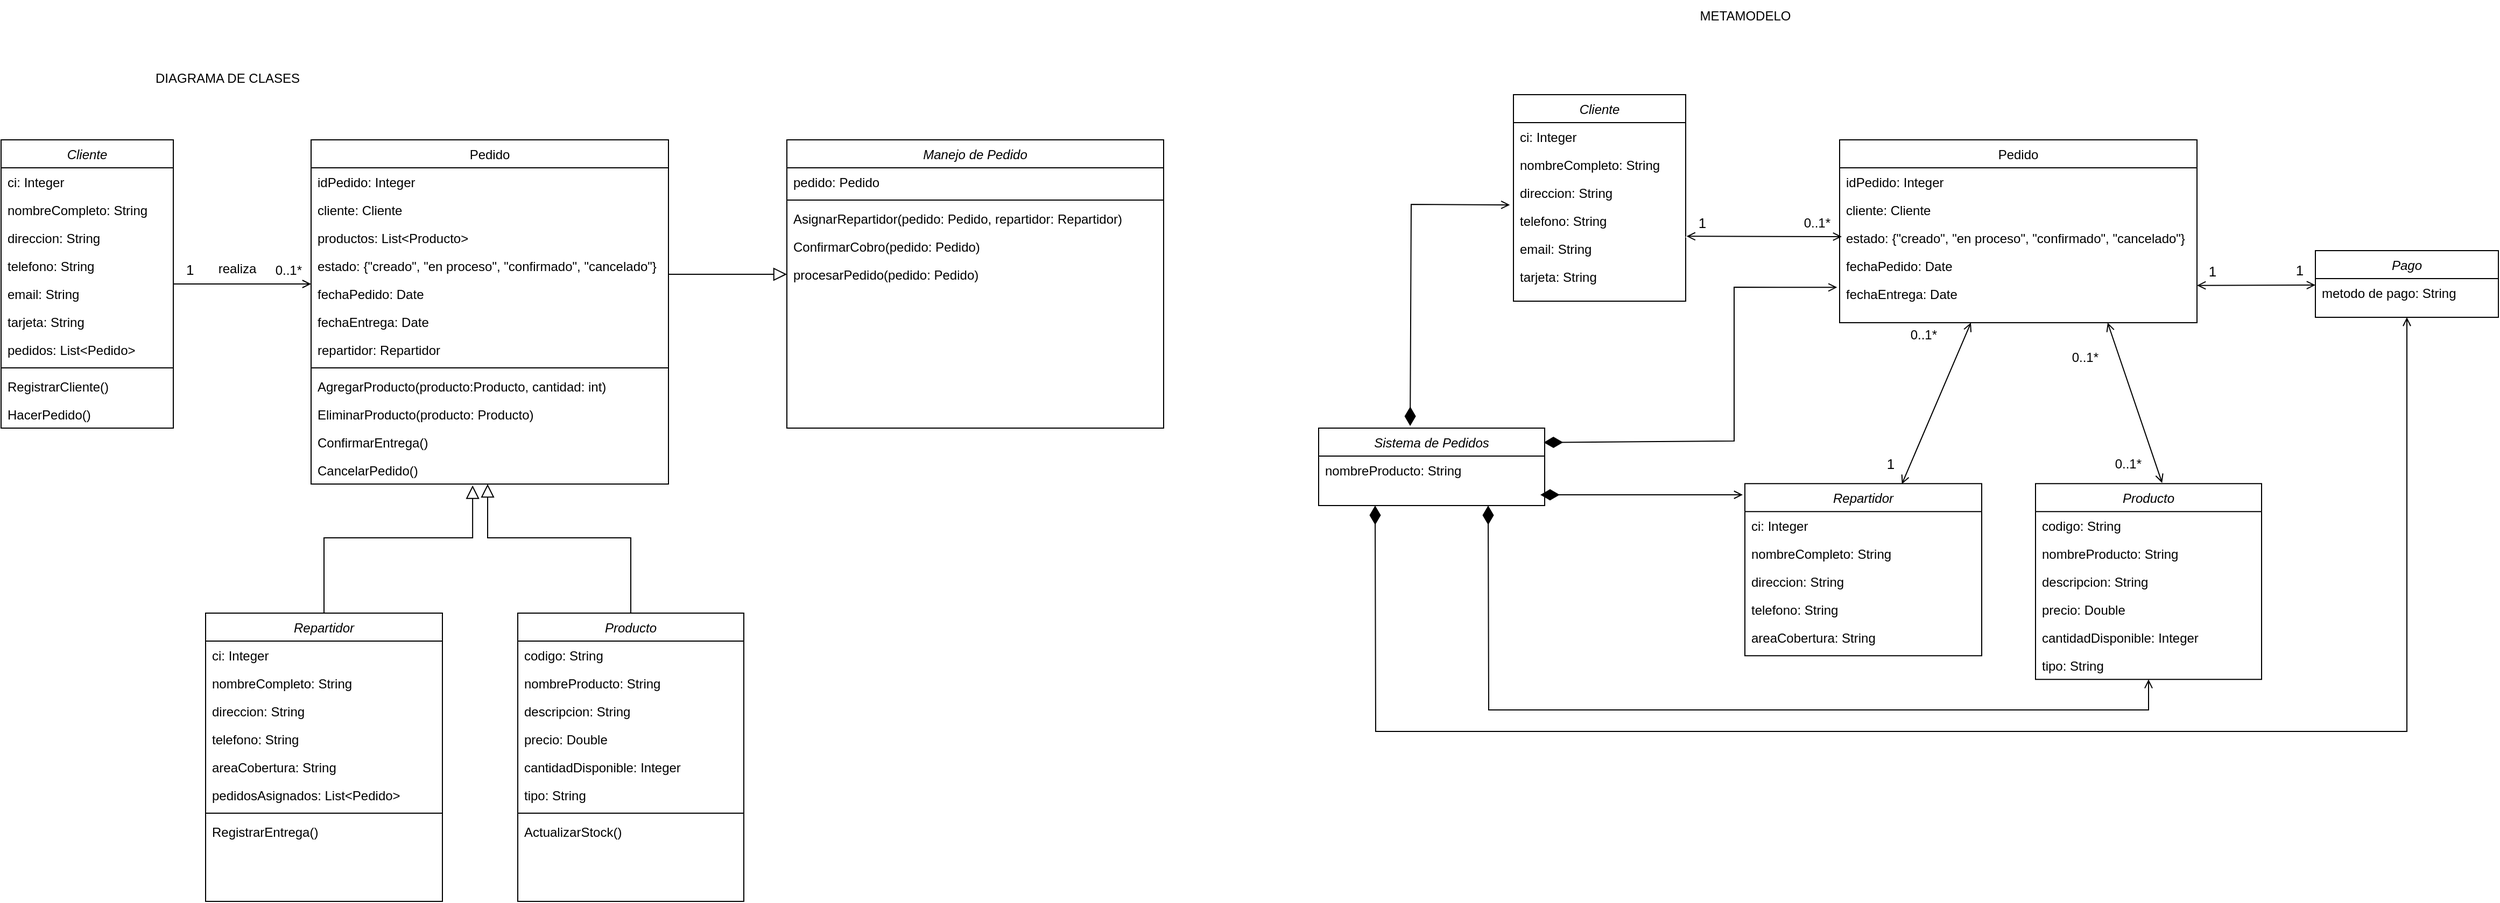 <mxfile version="24.7.16">
  <diagram id="C5RBs43oDa-KdzZeNtuy" name="Page-1">
    <mxGraphModel dx="1368" dy="1957" grid="1" gridSize="10" guides="1" tooltips="1" connect="1" arrows="1" fold="1" page="1" pageScale="1" pageWidth="827" pageHeight="1169" math="0" shadow="0">
      <root>
        <mxCell id="WIyWlLk6GJQsqaUBKTNV-0" />
        <mxCell id="WIyWlLk6GJQsqaUBKTNV-1" parent="WIyWlLk6GJQsqaUBKTNV-0" />
        <mxCell id="zkfFHV4jXpPFQw0GAbJ--0" value="Cliente" style="swimlane;fontStyle=2;align=center;verticalAlign=top;childLayout=stackLayout;horizontal=1;startSize=26;horizontalStack=0;resizeParent=1;resizeLast=0;collapsible=1;marginBottom=0;rounded=0;shadow=0;strokeWidth=1;" parent="WIyWlLk6GJQsqaUBKTNV-1" vertex="1">
          <mxGeometry x="220" y="120" width="160" height="268" as="geometry">
            <mxRectangle x="230" y="140" width="160" height="26" as="alternateBounds" />
          </mxGeometry>
        </mxCell>
        <mxCell id="zkfFHV4jXpPFQw0GAbJ--2" value="ci: Integer" style="text;align=left;verticalAlign=top;spacingLeft=4;spacingRight=4;overflow=hidden;rotatable=0;points=[[0,0.5],[1,0.5]];portConstraint=eastwest;rounded=0;shadow=0;html=0;" parent="zkfFHV4jXpPFQw0GAbJ--0" vertex="1">
          <mxGeometry y="26" width="160" height="26" as="geometry" />
        </mxCell>
        <mxCell id="zkfFHV4jXpPFQw0GAbJ--1" value="nombreCompleto: String" style="text;align=left;verticalAlign=top;spacingLeft=4;spacingRight=4;overflow=hidden;rotatable=0;points=[[0,0.5],[1,0.5]];portConstraint=eastwest;" parent="zkfFHV4jXpPFQw0GAbJ--0" vertex="1">
          <mxGeometry y="52" width="160" height="26" as="geometry" />
        </mxCell>
        <mxCell id="zkfFHV4jXpPFQw0GAbJ--3" value="direccion: String" style="text;align=left;verticalAlign=top;spacingLeft=4;spacingRight=4;overflow=hidden;rotatable=0;points=[[0,0.5],[1,0.5]];portConstraint=eastwest;rounded=0;shadow=0;html=0;" parent="zkfFHV4jXpPFQw0GAbJ--0" vertex="1">
          <mxGeometry y="78" width="160" height="26" as="geometry" />
        </mxCell>
        <mxCell id="49pXcFSRlhOztI0I38hg-1" value="telefono: String" style="text;align=left;verticalAlign=top;spacingLeft=4;spacingRight=4;overflow=hidden;rotatable=0;points=[[0,0.5],[1,0.5]];portConstraint=eastwest;rounded=0;shadow=0;html=0;" parent="zkfFHV4jXpPFQw0GAbJ--0" vertex="1">
          <mxGeometry y="104" width="160" height="26" as="geometry" />
        </mxCell>
        <mxCell id="49pXcFSRlhOztI0I38hg-0" value="email: String" style="text;align=left;verticalAlign=top;spacingLeft=4;spacingRight=4;overflow=hidden;rotatable=0;points=[[0,0.5],[1,0.5]];portConstraint=eastwest;rounded=0;shadow=0;html=0;" parent="zkfFHV4jXpPFQw0GAbJ--0" vertex="1">
          <mxGeometry y="130" width="160" height="26" as="geometry" />
        </mxCell>
        <mxCell id="49pXcFSRlhOztI0I38hg-2" value="tarjeta: String" style="text;align=left;verticalAlign=top;spacingLeft=4;spacingRight=4;overflow=hidden;rotatable=0;points=[[0,0.5],[1,0.5]];portConstraint=eastwest;rounded=0;shadow=0;html=0;" parent="zkfFHV4jXpPFQw0GAbJ--0" vertex="1">
          <mxGeometry y="156" width="160" height="26" as="geometry" />
        </mxCell>
        <mxCell id="49pXcFSRlhOztI0I38hg-3" value="pedidos: List&lt;Pedido&gt;" style="text;align=left;verticalAlign=top;spacingLeft=4;spacingRight=4;overflow=hidden;rotatable=0;points=[[0,0.5],[1,0.5]];portConstraint=eastwest;rounded=0;shadow=0;html=0;" parent="zkfFHV4jXpPFQw0GAbJ--0" vertex="1">
          <mxGeometry y="182" width="160" height="26" as="geometry" />
        </mxCell>
        <mxCell id="zkfFHV4jXpPFQw0GAbJ--4" value="" style="line;html=1;strokeWidth=1;align=left;verticalAlign=middle;spacingTop=-1;spacingLeft=3;spacingRight=3;rotatable=0;labelPosition=right;points=[];portConstraint=eastwest;" parent="zkfFHV4jXpPFQw0GAbJ--0" vertex="1">
          <mxGeometry y="208" width="160" height="8" as="geometry" />
        </mxCell>
        <mxCell id="zkfFHV4jXpPFQw0GAbJ--5" value="RegistrarCliente()" style="text;align=left;verticalAlign=top;spacingLeft=4;spacingRight=4;overflow=hidden;rotatable=0;points=[[0,0.5],[1,0.5]];portConstraint=eastwest;" parent="zkfFHV4jXpPFQw0GAbJ--0" vertex="1">
          <mxGeometry y="216" width="160" height="26" as="geometry" />
        </mxCell>
        <mxCell id="49pXcFSRlhOztI0I38hg-4" value="HacerPedido()" style="text;align=left;verticalAlign=top;spacingLeft=4;spacingRight=4;overflow=hidden;rotatable=0;points=[[0,0.5],[1,0.5]];portConstraint=eastwest;" parent="zkfFHV4jXpPFQw0GAbJ--0" vertex="1">
          <mxGeometry y="242" width="160" height="26" as="geometry" />
        </mxCell>
        <mxCell id="zkfFHV4jXpPFQw0GAbJ--12" value="" style="endArrow=block;endSize=10;endFill=0;shadow=0;strokeWidth=1;rounded=0;curved=0;edgeStyle=elbowEdgeStyle;elbow=vertical;entryX=0.452;entryY=1.048;entryDx=0;entryDy=0;entryPerimeter=0;exitX=0.5;exitY=0;exitDx=0;exitDy=0;" parent="WIyWlLk6GJQsqaUBKTNV-1" source="49pXcFSRlhOztI0I38hg-9" target="49pXcFSRlhOztI0I38hg-8" edge="1">
          <mxGeometry width="160" relative="1" as="geometry">
            <mxPoint x="200" y="570" as="sourcePoint" />
            <mxPoint x="200" y="203" as="targetPoint" />
            <Array as="points">
              <mxPoint x="580" y="490" />
            </Array>
          </mxGeometry>
        </mxCell>
        <mxCell id="zkfFHV4jXpPFQw0GAbJ--16" value="" style="endArrow=block;endSize=10;endFill=0;shadow=0;strokeWidth=1;rounded=0;curved=0;edgeStyle=elbowEdgeStyle;elbow=vertical;entryX=0.494;entryY=1;entryDx=0;entryDy=0;entryPerimeter=0;exitX=0.5;exitY=0;exitDx=0;exitDy=0;" parent="WIyWlLk6GJQsqaUBKTNV-1" source="49pXcFSRlhOztI0I38hg-20" target="49pXcFSRlhOztI0I38hg-8" edge="1">
          <mxGeometry width="160" relative="1" as="geometry">
            <mxPoint x="820" y="730" as="sourcePoint" />
            <mxPoint x="672" y="430" as="targetPoint" />
            <Array as="points">
              <mxPoint x="740" y="490" />
            </Array>
          </mxGeometry>
        </mxCell>
        <mxCell id="zkfFHV4jXpPFQw0GAbJ--17" value="Pedido" style="swimlane;fontStyle=0;align=center;verticalAlign=top;childLayout=stackLayout;horizontal=1;startSize=26;horizontalStack=0;resizeParent=1;resizeLast=0;collapsible=1;marginBottom=0;rounded=0;shadow=0;strokeWidth=1;" parent="WIyWlLk6GJQsqaUBKTNV-1" vertex="1">
          <mxGeometry x="508" y="120" width="332" height="320" as="geometry">
            <mxRectangle x="550" y="140" width="160" height="26" as="alternateBounds" />
          </mxGeometry>
        </mxCell>
        <mxCell id="zkfFHV4jXpPFQw0GAbJ--18" value="idPedido: Integer" style="text;align=left;verticalAlign=top;spacingLeft=4;spacingRight=4;overflow=hidden;rotatable=0;points=[[0,0.5],[1,0.5]];portConstraint=eastwest;" parent="zkfFHV4jXpPFQw0GAbJ--17" vertex="1">
          <mxGeometry y="26" width="332" height="26" as="geometry" />
        </mxCell>
        <mxCell id="zkfFHV4jXpPFQw0GAbJ--19" value="cliente: Cliente" style="text;align=left;verticalAlign=top;spacingLeft=4;spacingRight=4;overflow=hidden;rotatable=0;points=[[0,0.5],[1,0.5]];portConstraint=eastwest;rounded=0;shadow=0;html=0;" parent="zkfFHV4jXpPFQw0GAbJ--17" vertex="1">
          <mxGeometry y="52" width="332" height="26" as="geometry" />
        </mxCell>
        <mxCell id="zkfFHV4jXpPFQw0GAbJ--20" value="productos: List&lt;Producto&gt;" style="text;align=left;verticalAlign=top;spacingLeft=4;spacingRight=4;overflow=hidden;rotatable=0;points=[[0,0.5],[1,0.5]];portConstraint=eastwest;rounded=0;shadow=0;html=0;" parent="zkfFHV4jXpPFQw0GAbJ--17" vertex="1">
          <mxGeometry y="78" width="332" height="26" as="geometry" />
        </mxCell>
        <mxCell id="zkfFHV4jXpPFQw0GAbJ--21" value="estado: {&quot;creado&quot;, &quot;en proceso&quot;, &quot;confirmado&quot;, &quot;cancelado&quot;}" style="text;align=left;verticalAlign=top;spacingLeft=4;spacingRight=4;overflow=hidden;rotatable=0;points=[[0,0.5],[1,0.5]];portConstraint=eastwest;rounded=0;shadow=0;html=0;" parent="zkfFHV4jXpPFQw0GAbJ--17" vertex="1">
          <mxGeometry y="104" width="332" height="26" as="geometry" />
        </mxCell>
        <mxCell id="zkfFHV4jXpPFQw0GAbJ--22" value="fechaPedido: Date" style="text;align=left;verticalAlign=top;spacingLeft=4;spacingRight=4;overflow=hidden;rotatable=0;points=[[0,0.5],[1,0.5]];portConstraint=eastwest;rounded=0;shadow=0;html=0;" parent="zkfFHV4jXpPFQw0GAbJ--17" vertex="1">
          <mxGeometry y="130" width="332" height="26" as="geometry" />
        </mxCell>
        <mxCell id="49pXcFSRlhOztI0I38hg-5" value="fechaEntrega: Date" style="text;align=left;verticalAlign=top;spacingLeft=4;spacingRight=4;overflow=hidden;rotatable=0;points=[[0,0.5],[1,0.5]];portConstraint=eastwest;rounded=0;shadow=0;html=0;" parent="zkfFHV4jXpPFQw0GAbJ--17" vertex="1">
          <mxGeometry y="156" width="332" height="26" as="geometry" />
        </mxCell>
        <mxCell id="49pXcFSRlhOztI0I38hg-6" value="repartidor: Repartidor" style="text;align=left;verticalAlign=top;spacingLeft=4;spacingRight=4;overflow=hidden;rotatable=0;points=[[0,0.5],[1,0.5]];portConstraint=eastwest;rounded=0;shadow=0;html=0;" parent="zkfFHV4jXpPFQw0GAbJ--17" vertex="1">
          <mxGeometry y="182" width="332" height="26" as="geometry" />
        </mxCell>
        <mxCell id="zkfFHV4jXpPFQw0GAbJ--23" value="" style="line;html=1;strokeWidth=1;align=left;verticalAlign=middle;spacingTop=-1;spacingLeft=3;spacingRight=3;rotatable=0;labelPosition=right;points=[];portConstraint=eastwest;" parent="zkfFHV4jXpPFQw0GAbJ--17" vertex="1">
          <mxGeometry y="208" width="332" height="8" as="geometry" />
        </mxCell>
        <mxCell id="zkfFHV4jXpPFQw0GAbJ--24" value="AgregarProducto(producto:Producto, cantidad: int)" style="text;align=left;verticalAlign=top;spacingLeft=4;spacingRight=4;overflow=hidden;rotatable=0;points=[[0,0.5],[1,0.5]];portConstraint=eastwest;" parent="zkfFHV4jXpPFQw0GAbJ--17" vertex="1">
          <mxGeometry y="216" width="332" height="26" as="geometry" />
        </mxCell>
        <mxCell id="zkfFHV4jXpPFQw0GAbJ--25" value="EliminarProducto(producto: Producto)" style="text;align=left;verticalAlign=top;spacingLeft=4;spacingRight=4;overflow=hidden;rotatable=0;points=[[0,0.5],[1,0.5]];portConstraint=eastwest;" parent="zkfFHV4jXpPFQw0GAbJ--17" vertex="1">
          <mxGeometry y="242" width="332" height="26" as="geometry" />
        </mxCell>
        <mxCell id="49pXcFSRlhOztI0I38hg-7" value="ConfirmarEntrega()" style="text;align=left;verticalAlign=top;spacingLeft=4;spacingRight=4;overflow=hidden;rotatable=0;points=[[0,0.5],[1,0.5]];portConstraint=eastwest;" parent="zkfFHV4jXpPFQw0GAbJ--17" vertex="1">
          <mxGeometry y="268" width="332" height="26" as="geometry" />
        </mxCell>
        <mxCell id="49pXcFSRlhOztI0I38hg-8" value="CancelarPedido()" style="text;align=left;verticalAlign=top;spacingLeft=4;spacingRight=4;overflow=hidden;rotatable=0;points=[[0,0.5],[1,0.5]];portConstraint=eastwest;" parent="zkfFHV4jXpPFQw0GAbJ--17" vertex="1">
          <mxGeometry y="294" width="332" height="26" as="geometry" />
        </mxCell>
        <mxCell id="zkfFHV4jXpPFQw0GAbJ--26" value="" style="endArrow=open;shadow=0;strokeWidth=1;rounded=0;curved=0;endFill=1;edgeStyle=elbowEdgeStyle;elbow=vertical;" parent="WIyWlLk6GJQsqaUBKTNV-1" source="zkfFHV4jXpPFQw0GAbJ--0" target="zkfFHV4jXpPFQw0GAbJ--17" edge="1">
          <mxGeometry x="0.5" y="41" relative="1" as="geometry">
            <mxPoint x="380" y="192" as="sourcePoint" />
            <mxPoint x="540" y="192" as="targetPoint" />
            <mxPoint x="-40" y="32" as="offset" />
          </mxGeometry>
        </mxCell>
        <mxCell id="zkfFHV4jXpPFQw0GAbJ--27" value="1" style="resizable=0;align=left;verticalAlign=bottom;labelBackgroundColor=none;fontSize=13;" parent="zkfFHV4jXpPFQw0GAbJ--26" connectable="0" vertex="1">
          <mxGeometry x="-1" relative="1" as="geometry">
            <mxPoint x="10" y="-4" as="offset" />
          </mxGeometry>
        </mxCell>
        <mxCell id="zkfFHV4jXpPFQw0GAbJ--28" value="0..1*" style="resizable=0;align=right;verticalAlign=bottom;labelBackgroundColor=none;fontSize=12;" parent="zkfFHV4jXpPFQw0GAbJ--26" connectable="0" vertex="1">
          <mxGeometry x="1" relative="1" as="geometry">
            <mxPoint x="-7" y="-4" as="offset" />
          </mxGeometry>
        </mxCell>
        <mxCell id="zkfFHV4jXpPFQw0GAbJ--29" value="realiza" style="text;html=1;resizable=0;points=[];;align=center;verticalAlign=middle;labelBackgroundColor=none;rounded=0;shadow=0;strokeWidth=1;fontSize=12;" parent="zkfFHV4jXpPFQw0GAbJ--26" vertex="1" connectable="0">
          <mxGeometry x="0.5" y="49" relative="1" as="geometry">
            <mxPoint x="-37" y="35" as="offset" />
          </mxGeometry>
        </mxCell>
        <mxCell id="49pXcFSRlhOztI0I38hg-9" value="Repartidor" style="swimlane;fontStyle=2;align=center;verticalAlign=top;childLayout=stackLayout;horizontal=1;startSize=26;horizontalStack=0;resizeParent=1;resizeLast=0;collapsible=1;marginBottom=0;rounded=0;shadow=0;strokeWidth=1;" parent="WIyWlLk6GJQsqaUBKTNV-1" vertex="1">
          <mxGeometry x="410" y="560" width="220" height="268" as="geometry">
            <mxRectangle x="230" y="140" width="160" height="26" as="alternateBounds" />
          </mxGeometry>
        </mxCell>
        <mxCell id="49pXcFSRlhOztI0I38hg-10" value="ci: Integer" style="text;align=left;verticalAlign=top;spacingLeft=4;spacingRight=4;overflow=hidden;rotatable=0;points=[[0,0.5],[1,0.5]];portConstraint=eastwest;rounded=0;shadow=0;html=0;" parent="49pXcFSRlhOztI0I38hg-9" vertex="1">
          <mxGeometry y="26" width="220" height="26" as="geometry" />
        </mxCell>
        <mxCell id="49pXcFSRlhOztI0I38hg-11" value="nombreCompleto: String" style="text;align=left;verticalAlign=top;spacingLeft=4;spacingRight=4;overflow=hidden;rotatable=0;points=[[0,0.5],[1,0.5]];portConstraint=eastwest;" parent="49pXcFSRlhOztI0I38hg-9" vertex="1">
          <mxGeometry y="52" width="220" height="26" as="geometry" />
        </mxCell>
        <mxCell id="49pXcFSRlhOztI0I38hg-12" value="direccion: String" style="text;align=left;verticalAlign=top;spacingLeft=4;spacingRight=4;overflow=hidden;rotatable=0;points=[[0,0.5],[1,0.5]];portConstraint=eastwest;rounded=0;shadow=0;html=0;" parent="49pXcFSRlhOztI0I38hg-9" vertex="1">
          <mxGeometry y="78" width="220" height="26" as="geometry" />
        </mxCell>
        <mxCell id="49pXcFSRlhOztI0I38hg-13" value="telefono: String" style="text;align=left;verticalAlign=top;spacingLeft=4;spacingRight=4;overflow=hidden;rotatable=0;points=[[0,0.5],[1,0.5]];portConstraint=eastwest;rounded=0;shadow=0;html=0;" parent="49pXcFSRlhOztI0I38hg-9" vertex="1">
          <mxGeometry y="104" width="220" height="26" as="geometry" />
        </mxCell>
        <mxCell id="49pXcFSRlhOztI0I38hg-14" value="areaCobertura: String" style="text;align=left;verticalAlign=top;spacingLeft=4;spacingRight=4;overflow=hidden;rotatable=0;points=[[0,0.5],[1,0.5]];portConstraint=eastwest;rounded=0;shadow=0;html=0;" parent="49pXcFSRlhOztI0I38hg-9" vertex="1">
          <mxGeometry y="130" width="220" height="26" as="geometry" />
        </mxCell>
        <mxCell id="49pXcFSRlhOztI0I38hg-16" value="pedidosAsignados: List&lt;Pedido&gt;" style="text;align=left;verticalAlign=top;spacingLeft=4;spacingRight=4;overflow=hidden;rotatable=0;points=[[0,0.5],[1,0.5]];portConstraint=eastwest;rounded=0;shadow=0;html=0;" parent="49pXcFSRlhOztI0I38hg-9" vertex="1">
          <mxGeometry y="156" width="220" height="26" as="geometry" />
        </mxCell>
        <mxCell id="49pXcFSRlhOztI0I38hg-17" value="" style="line;html=1;strokeWidth=1;align=left;verticalAlign=middle;spacingTop=-1;spacingLeft=3;spacingRight=3;rotatable=0;labelPosition=right;points=[];portConstraint=eastwest;" parent="49pXcFSRlhOztI0I38hg-9" vertex="1">
          <mxGeometry y="182" width="220" height="8" as="geometry" />
        </mxCell>
        <mxCell id="49pXcFSRlhOztI0I38hg-19" value="RegistrarEntrega()" style="text;align=left;verticalAlign=top;spacingLeft=4;spacingRight=4;overflow=hidden;rotatable=0;points=[[0,0.5],[1,0.5]];portConstraint=eastwest;" parent="49pXcFSRlhOztI0I38hg-9" vertex="1">
          <mxGeometry y="190" width="220" height="26" as="geometry" />
        </mxCell>
        <mxCell id="49pXcFSRlhOztI0I38hg-20" value="Producto" style="swimlane;fontStyle=2;align=center;verticalAlign=top;childLayout=stackLayout;horizontal=1;startSize=26;horizontalStack=0;resizeParent=1;resizeLast=0;collapsible=1;marginBottom=0;rounded=0;shadow=0;strokeWidth=1;" parent="WIyWlLk6GJQsqaUBKTNV-1" vertex="1">
          <mxGeometry x="700" y="560" width="210" height="268" as="geometry">
            <mxRectangle x="230" y="140" width="160" height="26" as="alternateBounds" />
          </mxGeometry>
        </mxCell>
        <mxCell id="49pXcFSRlhOztI0I38hg-21" value="codigo: String" style="text;align=left;verticalAlign=top;spacingLeft=4;spacingRight=4;overflow=hidden;rotatable=0;points=[[0,0.5],[1,0.5]];portConstraint=eastwest;rounded=0;shadow=0;html=0;" parent="49pXcFSRlhOztI0I38hg-20" vertex="1">
          <mxGeometry y="26" width="210" height="26" as="geometry" />
        </mxCell>
        <mxCell id="49pXcFSRlhOztI0I38hg-22" value="nombreProducto: String" style="text;align=left;verticalAlign=top;spacingLeft=4;spacingRight=4;overflow=hidden;rotatable=0;points=[[0,0.5],[1,0.5]];portConstraint=eastwest;" parent="49pXcFSRlhOztI0I38hg-20" vertex="1">
          <mxGeometry y="52" width="210" height="26" as="geometry" />
        </mxCell>
        <mxCell id="49pXcFSRlhOztI0I38hg-23" value="descripcion: String" style="text;align=left;verticalAlign=top;spacingLeft=4;spacingRight=4;overflow=hidden;rotatable=0;points=[[0,0.5],[1,0.5]];portConstraint=eastwest;rounded=0;shadow=0;html=0;" parent="49pXcFSRlhOztI0I38hg-20" vertex="1">
          <mxGeometry y="78" width="210" height="26" as="geometry" />
        </mxCell>
        <mxCell id="49pXcFSRlhOztI0I38hg-24" value="precio: Double" style="text;align=left;verticalAlign=top;spacingLeft=4;spacingRight=4;overflow=hidden;rotatable=0;points=[[0,0.5],[1,0.5]];portConstraint=eastwest;rounded=0;shadow=0;html=0;" parent="49pXcFSRlhOztI0I38hg-20" vertex="1">
          <mxGeometry y="104" width="210" height="26" as="geometry" />
        </mxCell>
        <mxCell id="49pXcFSRlhOztI0I38hg-25" value="cantidadDisponible: Integer" style="text;align=left;verticalAlign=top;spacingLeft=4;spacingRight=4;overflow=hidden;rotatable=0;points=[[0,0.5],[1,0.5]];portConstraint=eastwest;rounded=0;shadow=0;html=0;" parent="49pXcFSRlhOztI0I38hg-20" vertex="1">
          <mxGeometry y="130" width="210" height="26" as="geometry" />
        </mxCell>
        <mxCell id="49pXcFSRlhOztI0I38hg-26" value="tipo: String" style="text;align=left;verticalAlign=top;spacingLeft=4;spacingRight=4;overflow=hidden;rotatable=0;points=[[0,0.5],[1,0.5]];portConstraint=eastwest;rounded=0;shadow=0;html=0;" parent="49pXcFSRlhOztI0I38hg-20" vertex="1">
          <mxGeometry y="156" width="210" height="26" as="geometry" />
        </mxCell>
        <mxCell id="49pXcFSRlhOztI0I38hg-27" value="" style="line;html=1;strokeWidth=1;align=left;verticalAlign=middle;spacingTop=-1;spacingLeft=3;spacingRight=3;rotatable=0;labelPosition=right;points=[];portConstraint=eastwest;" parent="49pXcFSRlhOztI0I38hg-20" vertex="1">
          <mxGeometry y="182" width="210" height="8" as="geometry" />
        </mxCell>
        <mxCell id="49pXcFSRlhOztI0I38hg-28" value="ActualizarStock()" style="text;align=left;verticalAlign=top;spacingLeft=4;spacingRight=4;overflow=hidden;rotatable=0;points=[[0,0.5],[1,0.5]];portConstraint=eastwest;" parent="49pXcFSRlhOztI0I38hg-20" vertex="1">
          <mxGeometry y="190" width="210" height="26" as="geometry" />
        </mxCell>
        <mxCell id="49pXcFSRlhOztI0I38hg-30" value="Manejo de Pedido" style="swimlane;fontStyle=2;align=center;verticalAlign=top;childLayout=stackLayout;horizontal=1;startSize=26;horizontalStack=0;resizeParent=1;resizeLast=0;collapsible=1;marginBottom=0;rounded=0;shadow=0;strokeWidth=1;" parent="WIyWlLk6GJQsqaUBKTNV-1" vertex="1">
          <mxGeometry x="950" y="120" width="350" height="268" as="geometry">
            <mxRectangle x="230" y="140" width="160" height="26" as="alternateBounds" />
          </mxGeometry>
        </mxCell>
        <mxCell id="49pXcFSRlhOztI0I38hg-31" value="pedido: Pedido" style="text;align=left;verticalAlign=top;spacingLeft=4;spacingRight=4;overflow=hidden;rotatable=0;points=[[0,0.5],[1,0.5]];portConstraint=eastwest;rounded=0;shadow=0;html=0;" parent="49pXcFSRlhOztI0I38hg-30" vertex="1">
          <mxGeometry y="26" width="350" height="26" as="geometry" />
        </mxCell>
        <mxCell id="49pXcFSRlhOztI0I38hg-37" value="" style="line;html=1;strokeWidth=1;align=left;verticalAlign=middle;spacingTop=-1;spacingLeft=3;spacingRight=3;rotatable=0;labelPosition=right;points=[];portConstraint=eastwest;" parent="49pXcFSRlhOztI0I38hg-30" vertex="1">
          <mxGeometry y="52" width="350" height="8" as="geometry" />
        </mxCell>
        <mxCell id="49pXcFSRlhOztI0I38hg-38" value="AsignarRepartidor(pedido: Pedido, repartidor: Repartidor)" style="text;align=left;verticalAlign=top;spacingLeft=4;spacingRight=4;overflow=hidden;rotatable=0;points=[[0,0.5],[1,0.5]];portConstraint=eastwest;" parent="49pXcFSRlhOztI0I38hg-30" vertex="1">
          <mxGeometry y="60" width="350" height="26" as="geometry" />
        </mxCell>
        <mxCell id="49pXcFSRlhOztI0I38hg-39" value="ConfirmarCobro(pedido: Pedido)" style="text;align=left;verticalAlign=top;spacingLeft=4;spacingRight=4;overflow=hidden;rotatable=0;points=[[0,0.5],[1,0.5]];portConstraint=eastwest;" parent="49pXcFSRlhOztI0I38hg-30" vertex="1">
          <mxGeometry y="86" width="350" height="26" as="geometry" />
        </mxCell>
        <mxCell id="49pXcFSRlhOztI0I38hg-40" value="procesarPedido(pedido: Pedido)" style="text;align=left;verticalAlign=top;spacingLeft=4;spacingRight=4;overflow=hidden;rotatable=0;points=[[0,0.5],[1,0.5]];portConstraint=eastwest;" parent="49pXcFSRlhOztI0I38hg-30" vertex="1">
          <mxGeometry y="112" width="350" height="26" as="geometry" />
        </mxCell>
        <mxCell id="49pXcFSRlhOztI0I38hg-41" value="" style="endArrow=block;endSize=10;endFill=0;shadow=0;strokeWidth=1;rounded=0;curved=0;edgeStyle=elbowEdgeStyle;elbow=vertical;entryX=0;entryY=0.5;entryDx=0;entryDy=0;exitX=1;exitY=0.5;exitDx=0;exitDy=0;" parent="WIyWlLk6GJQsqaUBKTNV-1" source="zkfFHV4jXpPFQw0GAbJ--21" target="49pXcFSRlhOztI0I38hg-40" edge="1">
          <mxGeometry width="160" relative="1" as="geometry">
            <mxPoint x="1033" y="650" as="sourcePoint" />
            <mxPoint x="900" y="420" as="targetPoint" />
            <Array as="points">
              <mxPoint x="900" y="245" />
            </Array>
          </mxGeometry>
        </mxCell>
        <mxCell id="WyxqdTYJRSzY5DMhs_hY-0" value="Cliente" style="swimlane;fontStyle=2;align=center;verticalAlign=top;childLayout=stackLayout;horizontal=1;startSize=26;horizontalStack=0;resizeParent=1;resizeLast=0;collapsible=1;marginBottom=0;rounded=0;shadow=0;strokeWidth=1;" vertex="1" parent="WIyWlLk6GJQsqaUBKTNV-1">
          <mxGeometry x="1625" y="78" width="160" height="192" as="geometry">
            <mxRectangle x="230" y="140" width="160" height="26" as="alternateBounds" />
          </mxGeometry>
        </mxCell>
        <mxCell id="WyxqdTYJRSzY5DMhs_hY-1" value="ci: Integer" style="text;align=left;verticalAlign=top;spacingLeft=4;spacingRight=4;overflow=hidden;rotatable=0;points=[[0,0.5],[1,0.5]];portConstraint=eastwest;rounded=0;shadow=0;html=0;" vertex="1" parent="WyxqdTYJRSzY5DMhs_hY-0">
          <mxGeometry y="26" width="160" height="26" as="geometry" />
        </mxCell>
        <mxCell id="WyxqdTYJRSzY5DMhs_hY-2" value="nombreCompleto: String" style="text;align=left;verticalAlign=top;spacingLeft=4;spacingRight=4;overflow=hidden;rotatable=0;points=[[0,0.5],[1,0.5]];portConstraint=eastwest;" vertex="1" parent="WyxqdTYJRSzY5DMhs_hY-0">
          <mxGeometry y="52" width="160" height="26" as="geometry" />
        </mxCell>
        <mxCell id="WyxqdTYJRSzY5DMhs_hY-3" value="direccion: String" style="text;align=left;verticalAlign=top;spacingLeft=4;spacingRight=4;overflow=hidden;rotatable=0;points=[[0,0.5],[1,0.5]];portConstraint=eastwest;rounded=0;shadow=0;html=0;" vertex="1" parent="WyxqdTYJRSzY5DMhs_hY-0">
          <mxGeometry y="78" width="160" height="26" as="geometry" />
        </mxCell>
        <mxCell id="WyxqdTYJRSzY5DMhs_hY-4" value="telefono: String" style="text;align=left;verticalAlign=top;spacingLeft=4;spacingRight=4;overflow=hidden;rotatable=0;points=[[0,0.5],[1,0.5]];portConstraint=eastwest;rounded=0;shadow=0;html=0;" vertex="1" parent="WyxqdTYJRSzY5DMhs_hY-0">
          <mxGeometry y="104" width="160" height="26" as="geometry" />
        </mxCell>
        <mxCell id="WyxqdTYJRSzY5DMhs_hY-5" value="email: String" style="text;align=left;verticalAlign=top;spacingLeft=4;spacingRight=4;overflow=hidden;rotatable=0;points=[[0,0.5],[1,0.5]];portConstraint=eastwest;rounded=0;shadow=0;html=0;" vertex="1" parent="WyxqdTYJRSzY5DMhs_hY-0">
          <mxGeometry y="130" width="160" height="26" as="geometry" />
        </mxCell>
        <mxCell id="WyxqdTYJRSzY5DMhs_hY-6" value="tarjeta: String" style="text;align=left;verticalAlign=top;spacingLeft=4;spacingRight=4;overflow=hidden;rotatable=0;points=[[0,0.5],[1,0.5]];portConstraint=eastwest;rounded=0;shadow=0;html=0;" vertex="1" parent="WyxqdTYJRSzY5DMhs_hY-0">
          <mxGeometry y="156" width="160" height="26" as="geometry" />
        </mxCell>
        <mxCell id="WyxqdTYJRSzY5DMhs_hY-13" value="Pedido" style="swimlane;fontStyle=0;align=center;verticalAlign=top;childLayout=stackLayout;horizontal=1;startSize=26;horizontalStack=0;resizeParent=1;resizeLast=0;collapsible=1;marginBottom=0;rounded=0;shadow=0;strokeWidth=1;" vertex="1" parent="WIyWlLk6GJQsqaUBKTNV-1">
          <mxGeometry x="1928" y="120" width="332" height="170" as="geometry">
            <mxRectangle x="550" y="140" width="160" height="26" as="alternateBounds" />
          </mxGeometry>
        </mxCell>
        <mxCell id="WyxqdTYJRSzY5DMhs_hY-14" value="idPedido: Integer" style="text;align=left;verticalAlign=top;spacingLeft=4;spacingRight=4;overflow=hidden;rotatable=0;points=[[0,0.5],[1,0.5]];portConstraint=eastwest;" vertex="1" parent="WyxqdTYJRSzY5DMhs_hY-13">
          <mxGeometry y="26" width="332" height="26" as="geometry" />
        </mxCell>
        <mxCell id="WyxqdTYJRSzY5DMhs_hY-15" value="cliente: Cliente" style="text;align=left;verticalAlign=top;spacingLeft=4;spacingRight=4;overflow=hidden;rotatable=0;points=[[0,0.5],[1,0.5]];portConstraint=eastwest;rounded=0;shadow=0;html=0;" vertex="1" parent="WyxqdTYJRSzY5DMhs_hY-13">
          <mxGeometry y="52" width="332" height="26" as="geometry" />
        </mxCell>
        <mxCell id="WyxqdTYJRSzY5DMhs_hY-17" value="estado: {&quot;creado&quot;, &quot;en proceso&quot;, &quot;confirmado&quot;, &quot;cancelado&quot;}" style="text;align=left;verticalAlign=top;spacingLeft=4;spacingRight=4;overflow=hidden;rotatable=0;points=[[0,0.5],[1,0.5]];portConstraint=eastwest;rounded=0;shadow=0;html=0;" vertex="1" parent="WyxqdTYJRSzY5DMhs_hY-13">
          <mxGeometry y="78" width="332" height="26" as="geometry" />
        </mxCell>
        <mxCell id="WyxqdTYJRSzY5DMhs_hY-18" value="fechaPedido: Date" style="text;align=left;verticalAlign=top;spacingLeft=4;spacingRight=4;overflow=hidden;rotatable=0;points=[[0,0.5],[1,0.5]];portConstraint=eastwest;rounded=0;shadow=0;html=0;" vertex="1" parent="WyxqdTYJRSzY5DMhs_hY-13">
          <mxGeometry y="104" width="332" height="26" as="geometry" />
        </mxCell>
        <mxCell id="WyxqdTYJRSzY5DMhs_hY-19" value="fechaEntrega: Date" style="text;align=left;verticalAlign=top;spacingLeft=4;spacingRight=4;overflow=hidden;rotatable=0;points=[[0,0.5],[1,0.5]];portConstraint=eastwest;rounded=0;shadow=0;html=0;" vertex="1" parent="WyxqdTYJRSzY5DMhs_hY-13">
          <mxGeometry y="130" width="332" height="26" as="geometry" />
        </mxCell>
        <mxCell id="WyxqdTYJRSzY5DMhs_hY-26" value="" style="endArrow=open;shadow=0;strokeWidth=1;rounded=0;curved=0;endFill=1;edgeStyle=elbowEdgeStyle;elbow=vertical;movable=1;resizable=1;rotatable=1;deletable=1;editable=1;locked=0;connectable=1;strokeColor=#FFFFFF;" edge="1" parent="WIyWlLk6GJQsqaUBKTNV-1">
          <mxGeometry x="0.5" y="41" relative="1" as="geometry">
            <mxPoint x="1785" y="210.333" as="sourcePoint" />
            <mxPoint x="1928" y="210.333" as="targetPoint" />
            <mxPoint x="-40" y="32" as="offset" />
          </mxGeometry>
        </mxCell>
        <mxCell id="WyxqdTYJRSzY5DMhs_hY-27" value="1" style="resizable=0;align=left;verticalAlign=bottom;labelBackgroundColor=none;fontSize=13;" connectable="0" vertex="1" parent="WyxqdTYJRSzY5DMhs_hY-26">
          <mxGeometry x="-1" relative="1" as="geometry">
            <mxPoint x="10" y="-4" as="offset" />
          </mxGeometry>
        </mxCell>
        <mxCell id="WyxqdTYJRSzY5DMhs_hY-28" value="0..1*" style="resizable=0;align=right;verticalAlign=bottom;labelBackgroundColor=none;fontSize=12;" connectable="0" vertex="1" parent="WyxqdTYJRSzY5DMhs_hY-26">
          <mxGeometry x="1" relative="1" as="geometry">
            <mxPoint x="-7" y="-4" as="offset" />
          </mxGeometry>
        </mxCell>
        <mxCell id="WyxqdTYJRSzY5DMhs_hY-68" value="0..1*" style="resizable=0;align=right;verticalAlign=bottom;labelBackgroundColor=none;fontSize=12;" connectable="0" vertex="1" parent="WyxqdTYJRSzY5DMhs_hY-26">
          <mxGeometry x="1" relative="1" as="geometry">
            <mxPoint x="92" y="100" as="offset" />
          </mxGeometry>
        </mxCell>
        <mxCell id="WyxqdTYJRSzY5DMhs_hY-69" value="1" style="resizable=0;align=left;verticalAlign=bottom;labelBackgroundColor=none;fontSize=13;" connectable="0" vertex="1" parent="WyxqdTYJRSzY5DMhs_hY-26">
          <mxGeometry x="-1" relative="1" as="geometry">
            <mxPoint x="185" y="220" as="offset" />
          </mxGeometry>
        </mxCell>
        <mxCell id="WyxqdTYJRSzY5DMhs_hY-70" value="0..1*" style="resizable=0;align=right;verticalAlign=bottom;labelBackgroundColor=none;fontSize=12;" connectable="0" vertex="1" parent="WyxqdTYJRSzY5DMhs_hY-26">
          <mxGeometry x="1" relative="1" as="geometry">
            <mxPoint x="242" y="121" as="offset" />
          </mxGeometry>
        </mxCell>
        <mxCell id="WyxqdTYJRSzY5DMhs_hY-71" value="0..1*" style="resizable=0;align=right;verticalAlign=bottom;labelBackgroundColor=none;fontSize=12;" connectable="0" vertex="1" parent="WyxqdTYJRSzY5DMhs_hY-26">
          <mxGeometry x="1" relative="1" as="geometry">
            <mxPoint x="282" y="220" as="offset" />
          </mxGeometry>
        </mxCell>
        <mxCell id="WyxqdTYJRSzY5DMhs_hY-80" value="1" style="resizable=0;align=left;verticalAlign=bottom;labelBackgroundColor=none;fontSize=13;" connectable="0" vertex="1" parent="WyxqdTYJRSzY5DMhs_hY-26">
          <mxGeometry x="-1" relative="1" as="geometry">
            <mxPoint x="484" y="41" as="offset" />
          </mxGeometry>
        </mxCell>
        <mxCell id="WyxqdTYJRSzY5DMhs_hY-81" value="1" style="resizable=0;align=left;verticalAlign=bottom;labelBackgroundColor=none;fontSize=13;" connectable="0" vertex="1" parent="WyxqdTYJRSzY5DMhs_hY-26">
          <mxGeometry x="-1" relative="1" as="geometry">
            <mxPoint x="565" y="40" as="offset" />
          </mxGeometry>
        </mxCell>
        <mxCell id="WyxqdTYJRSzY5DMhs_hY-30" value="Repartidor" style="swimlane;fontStyle=2;align=center;verticalAlign=top;childLayout=stackLayout;horizontal=1;startSize=26;horizontalStack=0;resizeParent=1;resizeLast=0;collapsible=1;marginBottom=0;rounded=0;shadow=0;strokeWidth=1;" vertex="1" parent="WIyWlLk6GJQsqaUBKTNV-1">
          <mxGeometry x="1840" y="439.67" width="220" height="160" as="geometry">
            <mxRectangle x="230" y="140" width="160" height="26" as="alternateBounds" />
          </mxGeometry>
        </mxCell>
        <mxCell id="WyxqdTYJRSzY5DMhs_hY-31" value="ci: Integer" style="text;align=left;verticalAlign=top;spacingLeft=4;spacingRight=4;overflow=hidden;rotatable=0;points=[[0,0.5],[1,0.5]];portConstraint=eastwest;rounded=0;shadow=0;html=0;" vertex="1" parent="WyxqdTYJRSzY5DMhs_hY-30">
          <mxGeometry y="26" width="220" height="26" as="geometry" />
        </mxCell>
        <mxCell id="WyxqdTYJRSzY5DMhs_hY-32" value="nombreCompleto: String" style="text;align=left;verticalAlign=top;spacingLeft=4;spacingRight=4;overflow=hidden;rotatable=0;points=[[0,0.5],[1,0.5]];portConstraint=eastwest;" vertex="1" parent="WyxqdTYJRSzY5DMhs_hY-30">
          <mxGeometry y="52" width="220" height="26" as="geometry" />
        </mxCell>
        <mxCell id="WyxqdTYJRSzY5DMhs_hY-33" value="direccion: String" style="text;align=left;verticalAlign=top;spacingLeft=4;spacingRight=4;overflow=hidden;rotatable=0;points=[[0,0.5],[1,0.5]];portConstraint=eastwest;rounded=0;shadow=0;html=0;" vertex="1" parent="WyxqdTYJRSzY5DMhs_hY-30">
          <mxGeometry y="78" width="220" height="26" as="geometry" />
        </mxCell>
        <mxCell id="WyxqdTYJRSzY5DMhs_hY-34" value="telefono: String" style="text;align=left;verticalAlign=top;spacingLeft=4;spacingRight=4;overflow=hidden;rotatable=0;points=[[0,0.5],[1,0.5]];portConstraint=eastwest;rounded=0;shadow=0;html=0;" vertex="1" parent="WyxqdTYJRSzY5DMhs_hY-30">
          <mxGeometry y="104" width="220" height="26" as="geometry" />
        </mxCell>
        <mxCell id="WyxqdTYJRSzY5DMhs_hY-35" value="areaCobertura: String" style="text;align=left;verticalAlign=top;spacingLeft=4;spacingRight=4;overflow=hidden;rotatable=0;points=[[0,0.5],[1,0.5]];portConstraint=eastwest;rounded=0;shadow=0;html=0;" vertex="1" parent="WyxqdTYJRSzY5DMhs_hY-30">
          <mxGeometry y="130" width="220" height="26" as="geometry" />
        </mxCell>
        <mxCell id="WyxqdTYJRSzY5DMhs_hY-39" value="Producto" style="swimlane;fontStyle=2;align=center;verticalAlign=top;childLayout=stackLayout;horizontal=1;startSize=26;horizontalStack=0;resizeParent=1;resizeLast=0;collapsible=1;marginBottom=0;rounded=0;shadow=0;strokeWidth=1;" vertex="1" parent="WIyWlLk6GJQsqaUBKTNV-1">
          <mxGeometry x="2110" y="439.67" width="210" height="182" as="geometry">
            <mxRectangle x="230" y="140" width="160" height="26" as="alternateBounds" />
          </mxGeometry>
        </mxCell>
        <mxCell id="WyxqdTYJRSzY5DMhs_hY-40" value="codigo: String" style="text;align=left;verticalAlign=top;spacingLeft=4;spacingRight=4;overflow=hidden;rotatable=0;points=[[0,0.5],[1,0.5]];portConstraint=eastwest;rounded=0;shadow=0;html=0;" vertex="1" parent="WyxqdTYJRSzY5DMhs_hY-39">
          <mxGeometry y="26" width="210" height="26" as="geometry" />
        </mxCell>
        <mxCell id="WyxqdTYJRSzY5DMhs_hY-41" value="nombreProducto: String" style="text;align=left;verticalAlign=top;spacingLeft=4;spacingRight=4;overflow=hidden;rotatable=0;points=[[0,0.5],[1,0.5]];portConstraint=eastwest;" vertex="1" parent="WyxqdTYJRSzY5DMhs_hY-39">
          <mxGeometry y="52" width="210" height="26" as="geometry" />
        </mxCell>
        <mxCell id="WyxqdTYJRSzY5DMhs_hY-42" value="descripcion: String" style="text;align=left;verticalAlign=top;spacingLeft=4;spacingRight=4;overflow=hidden;rotatable=0;points=[[0,0.5],[1,0.5]];portConstraint=eastwest;rounded=0;shadow=0;html=0;" vertex="1" parent="WyxqdTYJRSzY5DMhs_hY-39">
          <mxGeometry y="78" width="210" height="26" as="geometry" />
        </mxCell>
        <mxCell id="WyxqdTYJRSzY5DMhs_hY-43" value="precio: Double" style="text;align=left;verticalAlign=top;spacingLeft=4;spacingRight=4;overflow=hidden;rotatable=0;points=[[0,0.5],[1,0.5]];portConstraint=eastwest;rounded=0;shadow=0;html=0;" vertex="1" parent="WyxqdTYJRSzY5DMhs_hY-39">
          <mxGeometry y="104" width="210" height="26" as="geometry" />
        </mxCell>
        <mxCell id="WyxqdTYJRSzY5DMhs_hY-44" value="cantidadDisponible: Integer" style="text;align=left;verticalAlign=top;spacingLeft=4;spacingRight=4;overflow=hidden;rotatable=0;points=[[0,0.5],[1,0.5]];portConstraint=eastwest;rounded=0;shadow=0;html=0;" vertex="1" parent="WyxqdTYJRSzY5DMhs_hY-39">
          <mxGeometry y="130" width="210" height="26" as="geometry" />
        </mxCell>
        <mxCell id="WyxqdTYJRSzY5DMhs_hY-45" value="tipo: String" style="text;align=left;verticalAlign=top;spacingLeft=4;spacingRight=4;overflow=hidden;rotatable=0;points=[[0,0.5],[1,0.5]];portConstraint=eastwest;rounded=0;shadow=0;html=0;" vertex="1" parent="WyxqdTYJRSzY5DMhs_hY-39">
          <mxGeometry y="156" width="210" height="26" as="geometry" />
        </mxCell>
        <mxCell id="WyxqdTYJRSzY5DMhs_hY-48" value="Pago" style="swimlane;fontStyle=2;align=center;verticalAlign=top;childLayout=stackLayout;horizontal=1;startSize=26;horizontalStack=0;resizeParent=1;resizeLast=0;collapsible=1;marginBottom=0;rounded=0;shadow=0;strokeWidth=1;" vertex="1" parent="WIyWlLk6GJQsqaUBKTNV-1">
          <mxGeometry x="2370" y="223.0" width="170" height="62" as="geometry">
            <mxRectangle x="230" y="140" width="160" height="26" as="alternateBounds" />
          </mxGeometry>
        </mxCell>
        <mxCell id="WyxqdTYJRSzY5DMhs_hY-49" value="metodo de pago: String" style="text;align=left;verticalAlign=top;spacingLeft=4;spacingRight=4;overflow=hidden;rotatable=0;points=[[0,0.5],[1,0.5]];portConstraint=eastwest;rounded=0;shadow=0;html=0;" vertex="1" parent="WyxqdTYJRSzY5DMhs_hY-48">
          <mxGeometry y="26" width="170" height="26" as="geometry" />
        </mxCell>
        <mxCell id="WyxqdTYJRSzY5DMhs_hY-55" value="METAMODELO" style="text;html=1;align=center;verticalAlign=middle;resizable=0;points=[];autosize=1;strokeColor=none;fillColor=none;" vertex="1" parent="WIyWlLk6GJQsqaUBKTNV-1">
          <mxGeometry x="1785" y="-10" width="110" height="30" as="geometry" />
        </mxCell>
        <mxCell id="WyxqdTYJRSzY5DMhs_hY-56" value="DIAGRAMA DE CLASES" style="text;html=1;align=center;verticalAlign=middle;resizable=0;points=[];autosize=1;strokeColor=none;fillColor=none;" vertex="1" parent="WIyWlLk6GJQsqaUBKTNV-1">
          <mxGeometry x="350" y="48" width="160" height="30" as="geometry" />
        </mxCell>
        <mxCell id="WyxqdTYJRSzY5DMhs_hY-57" value="Sistema de Pedidos" style="swimlane;fontStyle=2;align=center;verticalAlign=top;childLayout=stackLayout;horizontal=1;startSize=26;horizontalStack=0;resizeParent=1;resizeLast=0;collapsible=1;marginBottom=0;rounded=0;shadow=0;strokeWidth=1;" vertex="1" parent="WIyWlLk6GJQsqaUBKTNV-1">
          <mxGeometry x="1444" y="388" width="210" height="72" as="geometry">
            <mxRectangle x="230" y="140" width="160" height="26" as="alternateBounds" />
          </mxGeometry>
        </mxCell>
        <mxCell id="WyxqdTYJRSzY5DMhs_hY-59" value="nombreProducto: String" style="text;align=left;verticalAlign=top;spacingLeft=4;spacingRight=4;overflow=hidden;rotatable=0;points=[[0,0.5],[1,0.5]];portConstraint=eastwest;" vertex="1" parent="WyxqdTYJRSzY5DMhs_hY-57">
          <mxGeometry y="26" width="210" height="26" as="geometry" />
        </mxCell>
        <mxCell id="WyxqdTYJRSzY5DMhs_hY-73" value="" style="endArrow=open;startArrow=open;html=1;rounded=0;exitX=0.663;exitY=0.002;exitDx=0;exitDy=0;exitPerimeter=0;startFill=0;endFill=0;" edge="1" parent="WIyWlLk6GJQsqaUBKTNV-1" source="WyxqdTYJRSzY5DMhs_hY-30">
          <mxGeometry width="50" height="50" relative="1" as="geometry">
            <mxPoint x="1980" y="510" as="sourcePoint" />
            <mxPoint x="2050" y="290" as="targetPoint" />
          </mxGeometry>
        </mxCell>
        <mxCell id="WyxqdTYJRSzY5DMhs_hY-74" value="" style="endArrow=open;startArrow=open;html=1;rounded=0;exitX=0.56;exitY=-0.004;exitDx=0;exitDy=0;exitPerimeter=0;entryX=0.75;entryY=1;entryDx=0;entryDy=0;startFill=0;endFill=0;" edge="1" parent="WIyWlLk6GJQsqaUBKTNV-1" source="WyxqdTYJRSzY5DMhs_hY-39" target="WyxqdTYJRSzY5DMhs_hY-13">
          <mxGeometry width="50" height="50" relative="1" as="geometry">
            <mxPoint x="2190" y="585" as="sourcePoint" />
            <mxPoint x="2254" y="354" as="targetPoint" />
          </mxGeometry>
        </mxCell>
        <mxCell id="WyxqdTYJRSzY5DMhs_hY-78" value="" style="endArrow=open;startArrow=open;html=1;rounded=0;exitX=1.005;exitY=0.064;exitDx=0;exitDy=0;exitPerimeter=0;startFill=0;endFill=0;" edge="1" parent="WIyWlLk6GJQsqaUBKTNV-1" source="WyxqdTYJRSzY5DMhs_hY-5">
          <mxGeometry width="50" height="50" relative="1" as="geometry">
            <mxPoint x="1830" y="400" as="sourcePoint" />
            <mxPoint x="1930" y="210" as="targetPoint" />
          </mxGeometry>
        </mxCell>
        <mxCell id="WyxqdTYJRSzY5DMhs_hY-79" value="" style="endArrow=open;startArrow=open;html=1;rounded=0;exitX=1.005;exitY=0.064;exitDx=0;exitDy=0;exitPerimeter=0;startFill=0;endFill=0;" edge="1" parent="WIyWlLk6GJQsqaUBKTNV-1">
          <mxGeometry width="50" height="50" relative="1" as="geometry">
            <mxPoint x="2260" y="255.33" as="sourcePoint" />
            <mxPoint x="2370" y="255" as="targetPoint" />
          </mxGeometry>
        </mxCell>
        <mxCell id="WyxqdTYJRSzY5DMhs_hY-82" value="" style="endArrow=diamondThin;startArrow=open;html=1;rounded=0;exitX=-0.021;exitY=-0.058;exitDx=0;exitDy=0;exitPerimeter=0;startFill=0;endFill=1;endSize=15;entryX=0.405;entryY=-0.028;entryDx=0;entryDy=0;entryPerimeter=0;" edge="1" parent="WIyWlLk6GJQsqaUBKTNV-1" source="WyxqdTYJRSzY5DMhs_hY-4" target="WyxqdTYJRSzY5DMhs_hY-57">
          <mxGeometry width="50" height="50" relative="1" as="geometry">
            <mxPoint x="1544" y="244" as="sourcePoint" />
            <mxPoint x="1500" y="380" as="targetPoint" />
            <Array as="points">
              <mxPoint x="1530" y="180" />
            </Array>
          </mxGeometry>
        </mxCell>
        <mxCell id="WyxqdTYJRSzY5DMhs_hY-84" value="" style="endArrow=diamondThin;startArrow=open;html=1;rounded=0;exitX=-0.007;exitY=0.276;exitDx=0;exitDy=0;exitPerimeter=0;startFill=0;endFill=1;endSize=15;entryX=0.996;entryY=0.185;entryDx=0;entryDy=0;entryPerimeter=0;" edge="1" parent="WIyWlLk6GJQsqaUBKTNV-1" source="WyxqdTYJRSzY5DMhs_hY-19" target="WyxqdTYJRSzY5DMhs_hY-57">
          <mxGeometry width="50" height="50" relative="1" as="geometry">
            <mxPoint x="1727" y="220" as="sourcePoint" />
            <mxPoint x="1600" y="428" as="targetPoint" />
            <Array as="points">
              <mxPoint x="1830" y="257" />
              <mxPoint x="1830" y="400" />
            </Array>
          </mxGeometry>
        </mxCell>
        <mxCell id="WyxqdTYJRSzY5DMhs_hY-85" value="" style="endArrow=diamondThin;startArrow=open;html=1;rounded=0;startFill=0;endFill=1;endSize=15;" edge="1" parent="WIyWlLk6GJQsqaUBKTNV-1">
          <mxGeometry width="50" height="50" relative="1" as="geometry">
            <mxPoint x="1838" y="450" as="sourcePoint" />
            <mxPoint x="1650" y="450" as="targetPoint" />
          </mxGeometry>
        </mxCell>
        <mxCell id="WyxqdTYJRSzY5DMhs_hY-86" value="" style="endArrow=diamondThin;startArrow=open;html=1;rounded=0;startFill=0;endFill=1;endSize=15;entryX=0.75;entryY=1;entryDx=0;entryDy=0;" edge="1" parent="WIyWlLk6GJQsqaUBKTNV-1" source="WyxqdTYJRSzY5DMhs_hY-45" target="WyxqdTYJRSzY5DMhs_hY-57">
          <mxGeometry width="50" height="50" relative="1" as="geometry">
            <mxPoint x="2200" y="630" as="sourcePoint" />
            <mxPoint x="1609" y="411" as="targetPoint" />
            <Array as="points">
              <mxPoint x="2215" y="650" />
              <mxPoint x="1602" y="650" />
            </Array>
          </mxGeometry>
        </mxCell>
        <mxCell id="WyxqdTYJRSzY5DMhs_hY-87" value="" style="endArrow=diamondThin;startArrow=open;html=1;rounded=0;startFill=0;endFill=1;endSize=15;exitX=0.5;exitY=1;exitDx=0;exitDy=0;entryX=0.25;entryY=1;entryDx=0;entryDy=0;" edge="1" parent="WIyWlLk6GJQsqaUBKTNV-1" source="WyxqdTYJRSzY5DMhs_hY-48" target="WyxqdTYJRSzY5DMhs_hY-57">
          <mxGeometry width="50" height="50" relative="1" as="geometry">
            <mxPoint x="2150" y="420" as="sourcePoint" />
            <mxPoint x="1652" y="423.58" as="targetPoint" />
            <Array as="points">
              <mxPoint x="2455" y="670" />
              <mxPoint x="1497" y="670" />
            </Array>
          </mxGeometry>
        </mxCell>
      </root>
    </mxGraphModel>
  </diagram>
</mxfile>
